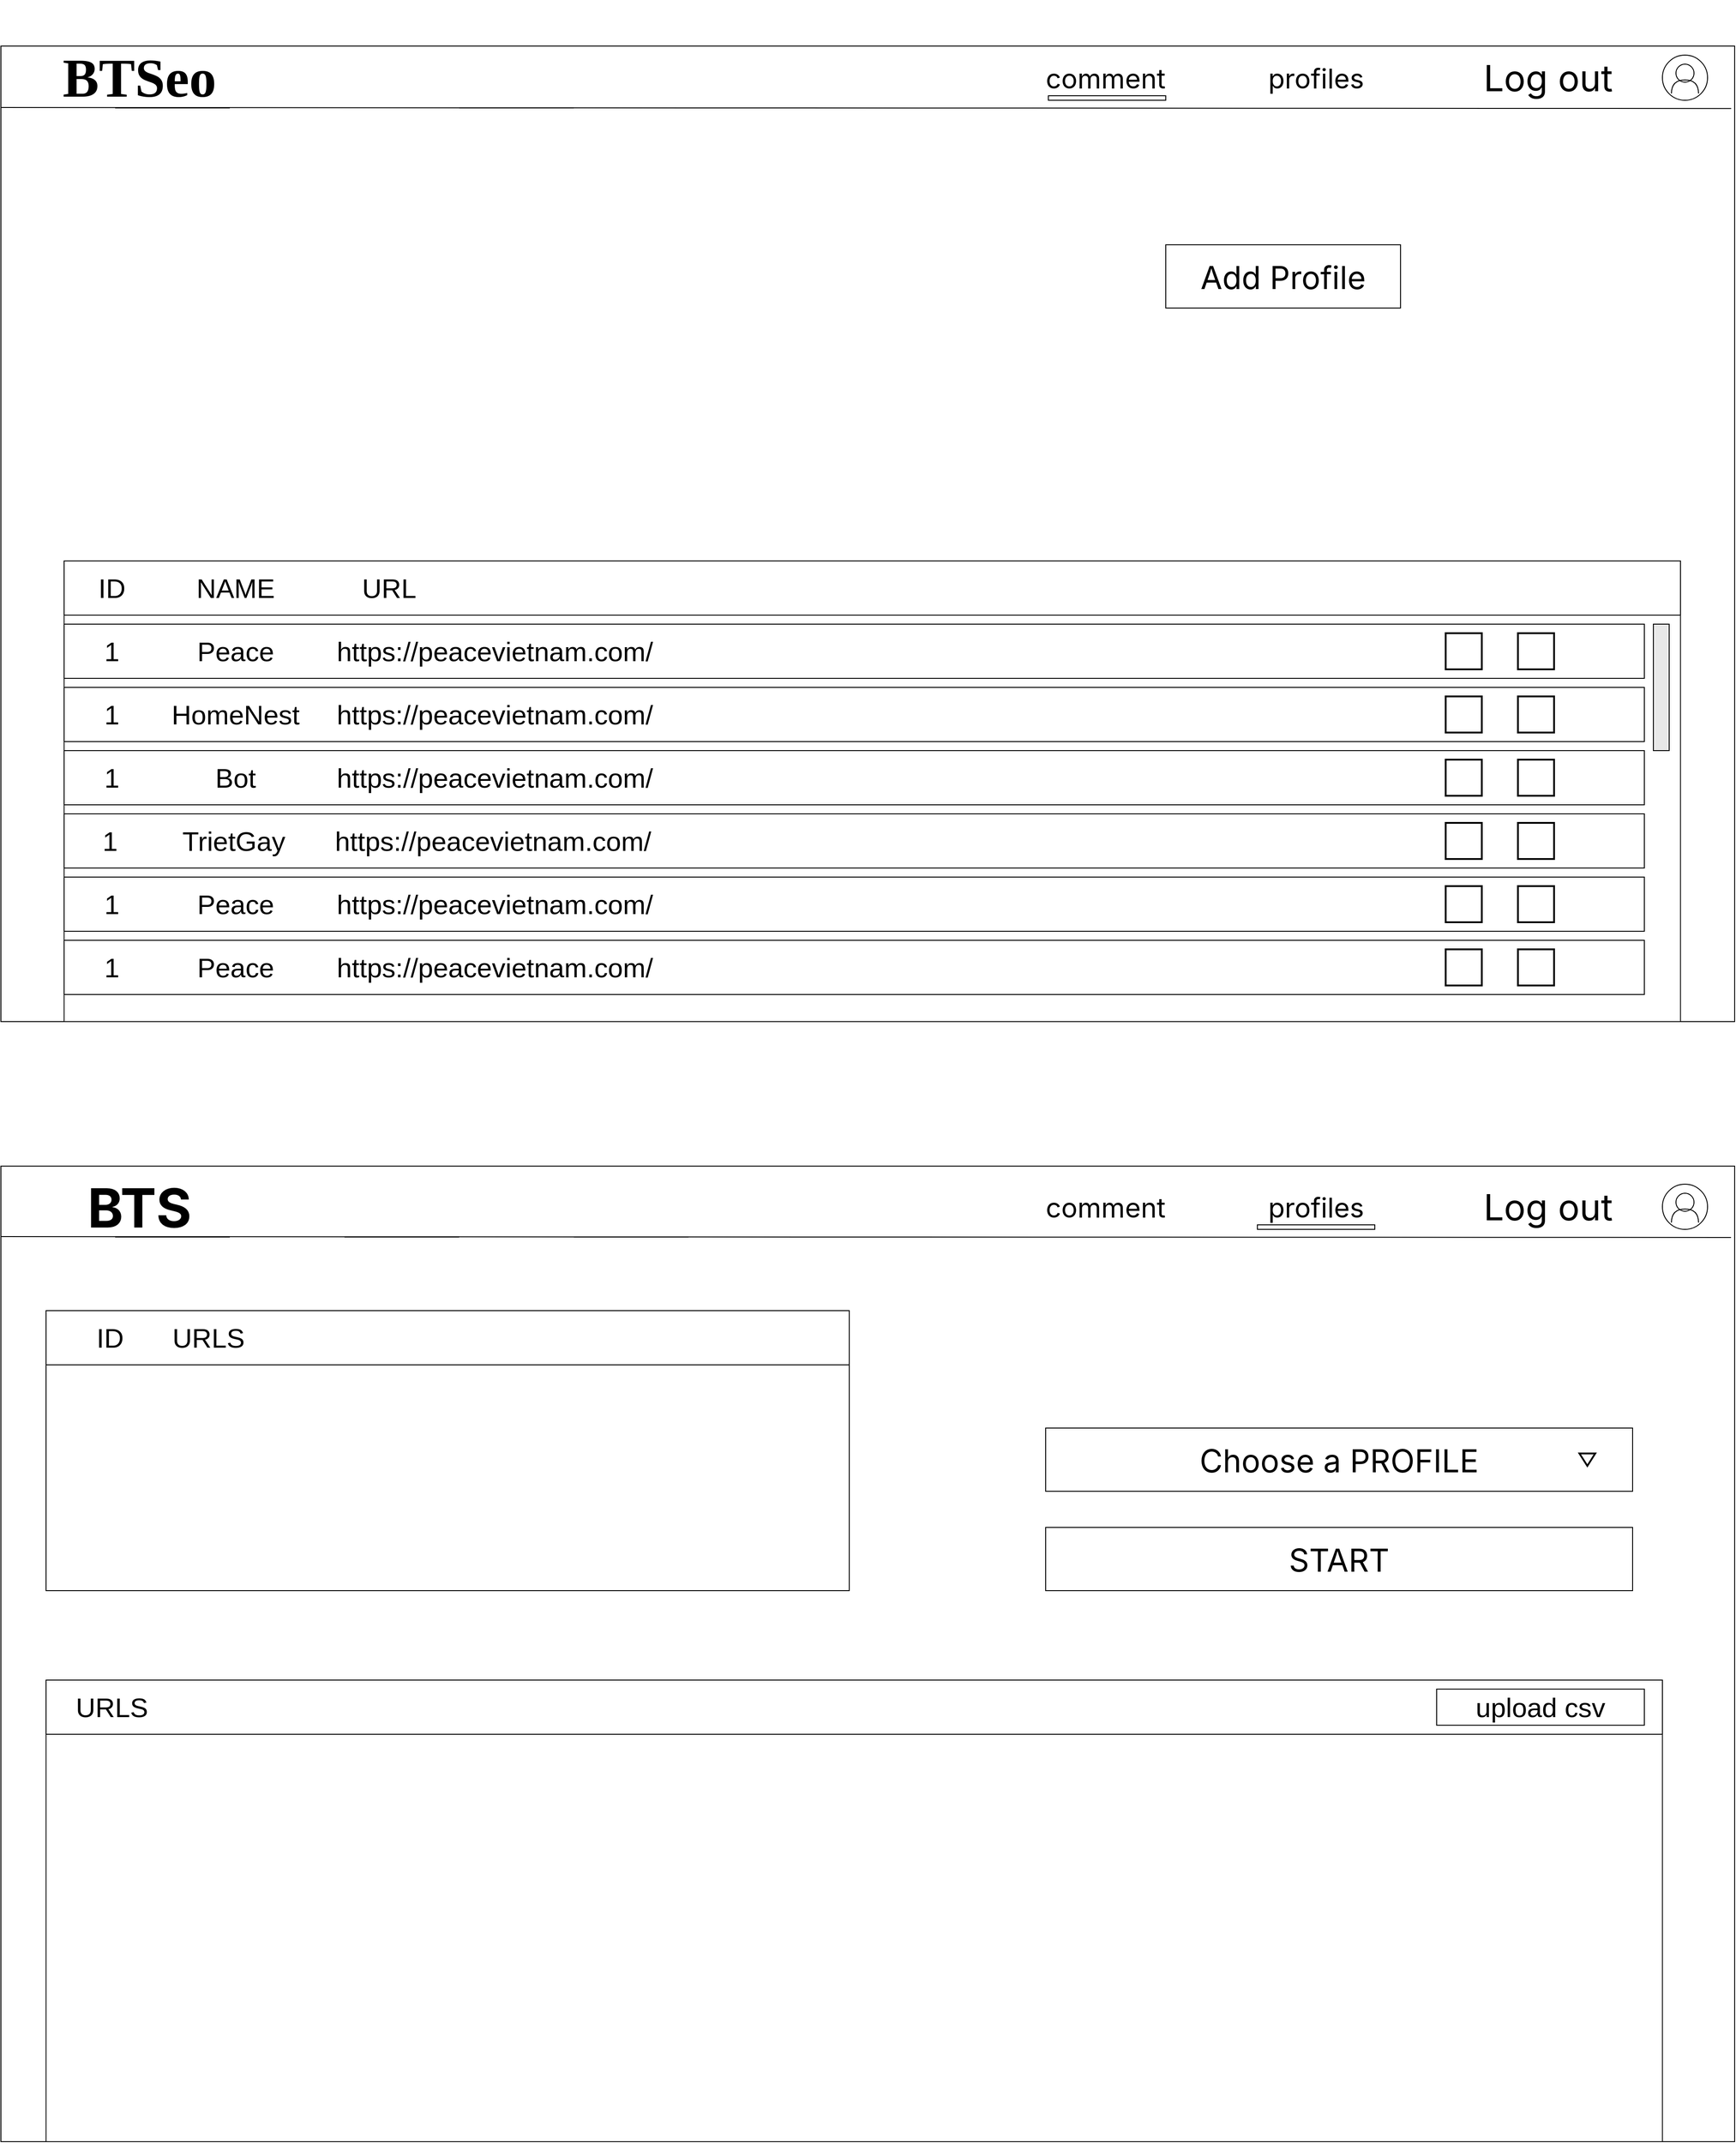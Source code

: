 <mxfile version="24.7.6">
  <diagram name="Page-1" id="Zz-o9D7TpzSfHNxAVvlu">
    <mxGraphModel dx="5106" dy="3663" grid="1" gridSize="10" guides="1" tooltips="1" connect="1" arrows="1" fold="1" page="1" pageScale="1" pageWidth="827" pageHeight="1169" math="0" shadow="0">
      <root>
        <mxCell id="0" />
        <mxCell id="1" parent="0" />
        <mxCell id="zuiPq8sw8SvnsuHTt22Z-1" value="" style="rounded=0;whiteSpace=wrap;html=1;" parent="1" vertex="1">
          <mxGeometry x="-2190" y="-1150" width="1920" height="1080" as="geometry" />
        </mxCell>
        <mxCell id="zuiPq8sw8SvnsuHTt22Z-3" value="" style="rounded=0;whiteSpace=wrap;html=1;" parent="1" vertex="1">
          <mxGeometry x="-2190" y="90" width="1920" height="1080" as="geometry" />
        </mxCell>
        <mxCell id="zuiPq8sw8SvnsuHTt22Z-5" value="" style="endArrow=none;html=1;rounded=0;exitX=0.998;exitY=0.064;exitDx=0;exitDy=0;exitPerimeter=0;entryX=0;entryY=0.063;entryDx=0;entryDy=0;entryPerimeter=0;" parent="1" source="zuiPq8sw8SvnsuHTt22Z-1" target="zuiPq8sw8SvnsuHTt22Z-1" edge="1">
          <mxGeometry width="50" height="50" relative="1" as="geometry">
            <mxPoint x="-1250" y="-540" as="sourcePoint" />
            <mxPoint x="-2190" y="-1090" as="targetPoint" />
          </mxGeometry>
        </mxCell>
        <mxCell id="zuiPq8sw8SvnsuHTt22Z-6" value="" style="ellipse;whiteSpace=wrap;html=1;aspect=fixed;" parent="1" vertex="1">
          <mxGeometry x="-350" y="-1140" width="50" height="50" as="geometry" />
        </mxCell>
        <mxCell id="zuiPq8sw8SvnsuHTt22Z-7" value="Log out" style="text;html=1;align=center;verticalAlign=middle;whiteSpace=wrap;rounded=0;fontStyle=0;fontSize=40;fontFamily=Inter;fontSource=https%3A%2F%2Ffonts.googleapis.com%2Fcss%3Ffamily%3DInter;" parent="1" vertex="1">
          <mxGeometry x="-570" y="-1130" width="187" height="30" as="geometry" />
        </mxCell>
        <mxCell id="zuiPq8sw8SvnsuHTt22Z-8" value="&lt;h2&gt;BTSeo&lt;/h2&gt;" style="text;html=1;align=center;verticalAlign=middle;whiteSpace=wrap;rounded=0;fontStyle=0;fontSize=40;fontFamily=Kalnia Glaze;fontSource=https%3A%2F%2Ffonts.googleapis.com%2Fcss%3Ffamily%3DKalnia%2BGlaze;" parent="1" vertex="1">
          <mxGeometry x="-2130" y="-1130" width="187" height="30" as="geometry" />
        </mxCell>
        <mxCell id="zuiPq8sw8SvnsuHTt22Z-10" value="" style="ellipse;whiteSpace=wrap;html=1;aspect=fixed;" parent="1" vertex="1">
          <mxGeometry x="-335" y="-1130" width="20" height="20" as="geometry" />
        </mxCell>
        <mxCell id="zuiPq8sw8SvnsuHTt22Z-13" value="" style="shape=requiredInterface;html=1;verticalLabelPosition=bottom;sketch=0;rotation=-90;" parent="1" vertex="1">
          <mxGeometry x="-332.5" y="-1120" width="15" height="30" as="geometry" />
        </mxCell>
        <mxCell id="zuiPq8sw8SvnsuHTt22Z-14" value="&lt;font style=&quot;font-size: 35px;&quot; data-font-src=&quot;https://fonts.googleapis.com/css?family=Inter&quot; face=&quot;Inter&quot;&gt;Add Profile&lt;/font&gt;" style="html=1;whiteSpace=wrap;" parent="1" vertex="1">
          <mxGeometry x="-900" y="-930" width="260" height="70" as="geometry" />
        </mxCell>
        <mxCell id="zuiPq8sw8SvnsuHTt22Z-17" value="" style="rounded=0;whiteSpace=wrap;html=1;opacity=90;strokeWidth=1;" parent="1" vertex="1">
          <mxGeometry x="-2120" y="-580" width="1790" height="510" as="geometry" />
        </mxCell>
        <mxCell id="zuiPq8sw8SvnsuHTt22Z-18" value="" style="rounded=0;whiteSpace=wrap;html=1;" parent="1" vertex="1">
          <mxGeometry x="-2120" y="-580" width="1790" height="60" as="geometry" />
        </mxCell>
        <mxCell id="zuiPq8sw8SvnsuHTt22Z-27" value="ID" style="text;html=1;align=center;verticalAlign=middle;whiteSpace=wrap;rounded=0;fontSize=30;" parent="1" vertex="1">
          <mxGeometry x="-2097" y="-565" width="60" height="30" as="geometry" />
        </mxCell>
        <mxCell id="zuiPq8sw8SvnsuHTt22Z-28" value="NAME" style="text;html=1;align=center;verticalAlign=middle;whiteSpace=wrap;rounded=0;fontSize=30;" parent="1" vertex="1">
          <mxGeometry x="-1990" y="-565" width="120" height="30" as="geometry" />
        </mxCell>
        <mxCell id="zuiPq8sw8SvnsuHTt22Z-29" value="URL" style="text;html=1;align=center;verticalAlign=middle;whiteSpace=wrap;rounded=0;fontSize=30;" parent="1" vertex="1">
          <mxGeometry x="-1820" y="-565" width="120" height="30" as="geometry" />
        </mxCell>
        <mxCell id="zuiPq8sw8SvnsuHTt22Z-30" value="" style="rounded=0;whiteSpace=wrap;html=1;labelBorderColor=#FFFFFF;" parent="1" vertex="1">
          <mxGeometry x="-2120" y="-510" width="1750" height="60" as="geometry" />
        </mxCell>
        <mxCell id="zuiPq8sw8SvnsuHTt22Z-31" value="1" style="text;html=1;align=center;verticalAlign=middle;whiteSpace=wrap;rounded=0;fontSize=30;" parent="1" vertex="1">
          <mxGeometry x="-2097" y="-495" width="60" height="30" as="geometry" />
        </mxCell>
        <mxCell id="zuiPq8sw8SvnsuHTt22Z-32" value="Peace" style="text;html=1;align=center;verticalAlign=middle;whiteSpace=wrap;rounded=0;fontSize=30;" parent="1" vertex="1">
          <mxGeometry x="-1990" y="-495" width="120" height="30" as="geometry" />
        </mxCell>
        <mxCell id="zuiPq8sw8SvnsuHTt22Z-33" value="https://peacevietnam.com/" style="text;html=1;align=left;verticalAlign=middle;whiteSpace=wrap;rounded=0;fontSize=30;" parent="1" vertex="1">
          <mxGeometry x="-1820" y="-495" width="880" height="30" as="geometry" />
        </mxCell>
        <mxCell id="zuiPq8sw8SvnsuHTt22Z-34" value="" style="whiteSpace=wrap;html=1;aspect=fixed;strokeWidth=2;" parent="1" vertex="1">
          <mxGeometry x="-590" y="-500" width="40" height="40" as="geometry" />
        </mxCell>
        <mxCell id="zuiPq8sw8SvnsuHTt22Z-36" value="" style="whiteSpace=wrap;html=1;aspect=fixed;strokeWidth=2;" parent="1" vertex="1">
          <mxGeometry x="-510" y="-500" width="40" height="40" as="geometry" />
        </mxCell>
        <mxCell id="zuiPq8sw8SvnsuHTt22Z-39" value="" style="rounded=0;whiteSpace=wrap;html=1;labelBorderColor=#FFFFFF;" parent="1" vertex="1">
          <mxGeometry x="-2120" y="-440" width="1750" height="60" as="geometry" />
        </mxCell>
        <mxCell id="zuiPq8sw8SvnsuHTt22Z-40" value="1" style="text;html=1;align=center;verticalAlign=middle;whiteSpace=wrap;rounded=0;fontSize=30;" parent="1" vertex="1">
          <mxGeometry x="-2097" y="-425" width="60" height="30" as="geometry" />
        </mxCell>
        <mxCell id="zuiPq8sw8SvnsuHTt22Z-41" value="HomeNest" style="text;html=1;align=center;verticalAlign=middle;whiteSpace=wrap;rounded=0;fontSize=30;" parent="1" vertex="1">
          <mxGeometry x="-1990" y="-425" width="120" height="30" as="geometry" />
        </mxCell>
        <mxCell id="zuiPq8sw8SvnsuHTt22Z-42" value="https://peacevietnam.com/" style="text;html=1;align=left;verticalAlign=middle;whiteSpace=wrap;rounded=0;fontSize=30;" parent="1" vertex="1">
          <mxGeometry x="-1820" y="-425" width="880" height="30" as="geometry" />
        </mxCell>
        <mxCell id="zuiPq8sw8SvnsuHTt22Z-43" value="" style="whiteSpace=wrap;html=1;aspect=fixed;strokeWidth=2;" parent="1" vertex="1">
          <mxGeometry x="-590" y="-430" width="40" height="40" as="geometry" />
        </mxCell>
        <mxCell id="zuiPq8sw8SvnsuHTt22Z-44" value="" style="whiteSpace=wrap;html=1;aspect=fixed;strokeWidth=2;" parent="1" vertex="1">
          <mxGeometry x="-510" y="-430" width="40" height="40" as="geometry" />
        </mxCell>
        <mxCell id="zuiPq8sw8SvnsuHTt22Z-45" value="" style="rounded=0;whiteSpace=wrap;html=1;labelBorderColor=#FFFFFF;" parent="1" vertex="1">
          <mxGeometry x="-2120" y="-370" width="1750" height="60" as="geometry" />
        </mxCell>
        <mxCell id="zuiPq8sw8SvnsuHTt22Z-46" value="1" style="text;html=1;align=center;verticalAlign=middle;whiteSpace=wrap;rounded=0;fontSize=30;" parent="1" vertex="1">
          <mxGeometry x="-2097" y="-355" width="60" height="30" as="geometry" />
        </mxCell>
        <mxCell id="zuiPq8sw8SvnsuHTt22Z-47" value="Bot" style="text;html=1;align=center;verticalAlign=middle;whiteSpace=wrap;rounded=0;fontSize=30;" parent="1" vertex="1">
          <mxGeometry x="-1990" y="-355" width="120" height="30" as="geometry" />
        </mxCell>
        <mxCell id="zuiPq8sw8SvnsuHTt22Z-48" value="https://peacevietnam.com/" style="text;html=1;align=left;verticalAlign=middle;whiteSpace=wrap;rounded=0;fontSize=30;" parent="1" vertex="1">
          <mxGeometry x="-1820" y="-355" width="880" height="30" as="geometry" />
        </mxCell>
        <mxCell id="zuiPq8sw8SvnsuHTt22Z-49" value="" style="whiteSpace=wrap;html=1;aspect=fixed;strokeWidth=2;" parent="1" vertex="1">
          <mxGeometry x="-590" y="-360" width="40" height="40" as="geometry" />
        </mxCell>
        <mxCell id="zuiPq8sw8SvnsuHTt22Z-50" value="" style="whiteSpace=wrap;html=1;aspect=fixed;strokeWidth=2;" parent="1" vertex="1">
          <mxGeometry x="-510" y="-360" width="40" height="40" as="geometry" />
        </mxCell>
        <mxCell id="zuiPq8sw8SvnsuHTt22Z-51" value="" style="rounded=0;whiteSpace=wrap;html=1;labelBorderColor=#FFFFFF;" parent="1" vertex="1">
          <mxGeometry x="-2120" y="-300" width="1750" height="60" as="geometry" />
        </mxCell>
        <mxCell id="zuiPq8sw8SvnsuHTt22Z-52" value="1" style="text;html=1;align=center;verticalAlign=middle;whiteSpace=wrap;rounded=0;fontSize=30;" parent="1" vertex="1">
          <mxGeometry x="-2099.5" y="-285" width="60" height="30" as="geometry" />
        </mxCell>
        <mxCell id="zuiPq8sw8SvnsuHTt22Z-53" value="TrietGay" style="text;html=1;align=center;verticalAlign=middle;whiteSpace=wrap;rounded=0;fontSize=30;" parent="1" vertex="1">
          <mxGeometry x="-1992.5" y="-285" width="120" height="30" as="geometry" />
        </mxCell>
        <mxCell id="zuiPq8sw8SvnsuHTt22Z-54" value="https://peacevietnam.com/" style="text;html=1;align=left;verticalAlign=middle;whiteSpace=wrap;rounded=0;fontSize=30;" parent="1" vertex="1">
          <mxGeometry x="-1822.5" y="-285" width="880" height="30" as="geometry" />
        </mxCell>
        <mxCell id="zuiPq8sw8SvnsuHTt22Z-55" value="" style="whiteSpace=wrap;html=1;aspect=fixed;strokeWidth=2;" parent="1" vertex="1">
          <mxGeometry x="-590" y="-290" width="40" height="40" as="geometry" />
        </mxCell>
        <mxCell id="zuiPq8sw8SvnsuHTt22Z-56" value="" style="whiteSpace=wrap;html=1;aspect=fixed;strokeWidth=2;" parent="1" vertex="1">
          <mxGeometry x="-510" y="-290" width="40" height="40" as="geometry" />
        </mxCell>
        <mxCell id="zuiPq8sw8SvnsuHTt22Z-57" value="" style="rounded=0;whiteSpace=wrap;html=1;labelBorderColor=#FFFFFF;" parent="1" vertex="1">
          <mxGeometry x="-2120" y="-230" width="1750" height="60" as="geometry" />
        </mxCell>
        <mxCell id="zuiPq8sw8SvnsuHTt22Z-58" value="1" style="text;html=1;align=center;verticalAlign=middle;whiteSpace=wrap;rounded=0;fontSize=30;" parent="1" vertex="1">
          <mxGeometry x="-2097" y="-215" width="60" height="30" as="geometry" />
        </mxCell>
        <mxCell id="zuiPq8sw8SvnsuHTt22Z-59" value="Peace" style="text;html=1;align=center;verticalAlign=middle;whiteSpace=wrap;rounded=0;fontSize=30;" parent="1" vertex="1">
          <mxGeometry x="-1990" y="-215" width="120" height="30" as="geometry" />
        </mxCell>
        <mxCell id="zuiPq8sw8SvnsuHTt22Z-60" value="https://peacevietnam.com/" style="text;html=1;align=left;verticalAlign=middle;whiteSpace=wrap;rounded=0;fontSize=30;" parent="1" vertex="1">
          <mxGeometry x="-1820" y="-215" width="880" height="30" as="geometry" />
        </mxCell>
        <mxCell id="zuiPq8sw8SvnsuHTt22Z-61" value="" style="whiteSpace=wrap;html=1;aspect=fixed;strokeWidth=2;" parent="1" vertex="1">
          <mxGeometry x="-590" y="-220" width="40" height="40" as="geometry" />
        </mxCell>
        <mxCell id="zuiPq8sw8SvnsuHTt22Z-62" value="" style="whiteSpace=wrap;html=1;aspect=fixed;strokeWidth=2;" parent="1" vertex="1">
          <mxGeometry x="-510" y="-220" width="40" height="40" as="geometry" />
        </mxCell>
        <mxCell id="zuiPq8sw8SvnsuHTt22Z-63" value="" style="rounded=0;whiteSpace=wrap;html=1;labelBorderColor=#FFFFFF;" parent="1" vertex="1">
          <mxGeometry x="-2120" y="-160" width="1750" height="60" as="geometry" />
        </mxCell>
        <mxCell id="zuiPq8sw8SvnsuHTt22Z-64" value="1" style="text;html=1;align=center;verticalAlign=middle;whiteSpace=wrap;rounded=0;fontSize=30;" parent="1" vertex="1">
          <mxGeometry x="-2097" y="-145" width="60" height="30" as="geometry" />
        </mxCell>
        <mxCell id="zuiPq8sw8SvnsuHTt22Z-65" value="Peace" style="text;html=1;align=center;verticalAlign=middle;whiteSpace=wrap;rounded=0;fontSize=30;" parent="1" vertex="1">
          <mxGeometry x="-1990" y="-145" width="120" height="30" as="geometry" />
        </mxCell>
        <mxCell id="zuiPq8sw8SvnsuHTt22Z-66" value="https://peacevietnam.com/" style="text;html=1;align=left;verticalAlign=middle;whiteSpace=wrap;rounded=0;fontSize=30;" parent="1" vertex="1">
          <mxGeometry x="-1820" y="-145" width="880" height="30" as="geometry" />
        </mxCell>
        <mxCell id="zuiPq8sw8SvnsuHTt22Z-67" value="" style="whiteSpace=wrap;html=1;aspect=fixed;strokeWidth=2;" parent="1" vertex="1">
          <mxGeometry x="-590" y="-150" width="40" height="40" as="geometry" />
        </mxCell>
        <mxCell id="zuiPq8sw8SvnsuHTt22Z-68" value="" style="whiteSpace=wrap;html=1;aspect=fixed;strokeWidth=2;" parent="1" vertex="1">
          <mxGeometry x="-510" y="-150" width="40" height="40" as="geometry" />
        </mxCell>
        <mxCell id="zuiPq8sw8SvnsuHTt22Z-70" value="" style="rounded=0;whiteSpace=wrap;html=1;fillColor=#E8E8E8;" parent="1" vertex="1">
          <mxGeometry x="-360" y="-510" width="17.5" height="140" as="geometry" />
        </mxCell>
        <mxCell id="zuiPq8sw8SvnsuHTt22Z-71" value="comment" style="text;html=1;align=center;verticalAlign=middle;whiteSpace=wrap;rounded=0;fontStyle=0;fontSize=30;fontFamily=Inter;fontSource=https%3A%2F%2Ffonts.googleapis.com%2Fcss%3Ffamily%3DInter;" parent="1" vertex="1">
          <mxGeometry x="-1060" y="-1130" width="187" height="30" as="geometry" />
        </mxCell>
        <mxCell id="zuiPq8sw8SvnsuHTt22Z-72" value="profiles" style="text;html=1;align=center;verticalAlign=middle;whiteSpace=wrap;rounded=0;fontStyle=0;fontSize=30;fontFamily=Inter;fontSource=https%3A%2F%2Ffonts.googleapis.com%2Fcss%3Ffamily%3DInter;" parent="1" vertex="1">
          <mxGeometry x="-827" y="-1130" width="187" height="30" as="geometry" />
        </mxCell>
        <mxCell id="zuiPq8sw8SvnsuHTt22Z-75" value="" style="rounded=0;whiteSpace=wrap;html=1;" parent="1" vertex="1">
          <mxGeometry x="-1030" y="-1095" width="130" height="5" as="geometry" />
        </mxCell>
        <mxCell id="UXtkujvsDeHYRv6XywQy-29" value="" style="endArrow=none;html=1;rounded=0;exitX=0.998;exitY=0.064;exitDx=0;exitDy=0;exitPerimeter=0;entryX=0;entryY=0.063;entryDx=0;entryDy=0;entryPerimeter=0;" parent="1" edge="1">
          <mxGeometry width="50" height="50" relative="1" as="geometry">
            <mxPoint x="-274" y="169" as="sourcePoint" />
            <mxPoint x="-2190" y="168" as="targetPoint" />
          </mxGeometry>
        </mxCell>
        <mxCell id="UXtkujvsDeHYRv6XywQy-30" value="" style="ellipse;whiteSpace=wrap;html=1;aspect=fixed;" parent="1" vertex="1">
          <mxGeometry x="-350" y="110" width="50" height="50" as="geometry" />
        </mxCell>
        <mxCell id="UXtkujvsDeHYRv6XywQy-31" value="Log out" style="text;html=1;align=center;verticalAlign=middle;whiteSpace=wrap;rounded=0;fontStyle=0;fontSize=40;fontFamily=Inter;fontSource=https%3A%2F%2Ffonts.googleapis.com%2Fcss%3Ffamily%3DInter;" parent="1" vertex="1">
          <mxGeometry x="-570" y="120" width="187" height="30" as="geometry" />
        </mxCell>
        <mxCell id="UXtkujvsDeHYRv6XywQy-32" value="&lt;h2&gt;BTS&lt;/h2&gt;" style="text;html=1;align=center;verticalAlign=middle;whiteSpace=wrap;rounded=0;fontStyle=0;fontSize=40;fontFamily=Inter;fontSource=https%3A%2F%2Ffonts.googleapis.com%2Fcss%3Ffamily%3DInter;" parent="1" vertex="1">
          <mxGeometry x="-2130" y="120" width="187" height="30" as="geometry" />
        </mxCell>
        <mxCell id="UXtkujvsDeHYRv6XywQy-33" value="" style="ellipse;whiteSpace=wrap;html=1;aspect=fixed;" parent="1" vertex="1">
          <mxGeometry x="-335" y="120" width="20" height="20" as="geometry" />
        </mxCell>
        <mxCell id="UXtkujvsDeHYRv6XywQy-34" value="" style="shape=requiredInterface;html=1;verticalLabelPosition=bottom;sketch=0;rotation=-90;" parent="1" vertex="1">
          <mxGeometry x="-332.5" y="130" width="15" height="30" as="geometry" />
        </mxCell>
        <mxCell id="UXtkujvsDeHYRv6XywQy-35" value="comment" style="text;html=1;align=center;verticalAlign=middle;whiteSpace=wrap;rounded=0;fontStyle=0;fontSize=30;fontFamily=Inter;fontSource=https%3A%2F%2Ffonts.googleapis.com%2Fcss%3Ffamily%3DInter;" parent="1" vertex="1">
          <mxGeometry x="-1060" y="120" width="187" height="30" as="geometry" />
        </mxCell>
        <mxCell id="UXtkujvsDeHYRv6XywQy-36" value="profiles" style="text;html=1;align=center;verticalAlign=middle;whiteSpace=wrap;rounded=0;fontStyle=0;fontSize=30;fontFamily=Inter;fontSource=https%3A%2F%2Ffonts.googleapis.com%2Fcss%3Ffamily%3DInter;" parent="1" vertex="1">
          <mxGeometry x="-827" y="120" width="187" height="30" as="geometry" />
        </mxCell>
        <mxCell id="UXtkujvsDeHYRv6XywQy-37" value="" style="rounded=0;whiteSpace=wrap;html=1;" parent="1" vertex="1">
          <mxGeometry x="-798.5" y="155" width="130" height="5" as="geometry" />
        </mxCell>
        <mxCell id="UXtkujvsDeHYRv6XywQy-38" value="&lt;font style=&quot;font-size: 35px;&quot; data-font-src=&quot;https://fonts.googleapis.com/css?family=Inter&quot; face=&quot;Inter&quot;&gt;Choose a PROFILE&lt;/font&gt;" style="html=1;whiteSpace=wrap;" parent="1" vertex="1">
          <mxGeometry x="-1033" y="380" width="650" height="70" as="geometry" />
        </mxCell>
        <mxCell id="UXtkujvsDeHYRv6XywQy-39" value="" style="triangle;whiteSpace=wrap;html=1;rotation=90;strokeWidth=2;" parent="1" vertex="1">
          <mxGeometry x="-440" y="406.25" width="13.75" height="17.5" as="geometry" />
        </mxCell>
        <mxCell id="UXtkujvsDeHYRv6XywQy-40" value="" style="rounded=0;whiteSpace=wrap;html=1;" parent="1" vertex="1">
          <mxGeometry x="-2140" y="250" width="889.5" height="310" as="geometry" />
        </mxCell>
        <mxCell id="UXtkujvsDeHYRv6XywQy-41" value="&lt;font style=&quot;font-size: 35px;&quot; data-font-src=&quot;https://fonts.googleapis.com/css?family=Inter&quot; face=&quot;Inter&quot;&gt;START&lt;/font&gt;" style="html=1;whiteSpace=wrap;" parent="1" vertex="1">
          <mxGeometry x="-1033" y="490" width="650" height="70" as="geometry" />
        </mxCell>
        <mxCell id="UXtkujvsDeHYRv6XywQy-84" value="" style="rounded=0;whiteSpace=wrap;html=1;opacity=90;strokeWidth=1;" parent="1" vertex="1">
          <mxGeometry x="-2140" y="659" width="1790" height="511" as="geometry" />
        </mxCell>
        <mxCell id="UXtkujvsDeHYRv6XywQy-85" value="" style="rounded=0;whiteSpace=wrap;html=1;" parent="1" vertex="1">
          <mxGeometry x="-2140" y="659" width="1790" height="60" as="geometry" />
        </mxCell>
        <mxCell id="UXtkujvsDeHYRv6XywQy-86" value="URLS" style="text;html=1;align=center;verticalAlign=middle;whiteSpace=wrap;rounded=0;fontSize=30;" parent="1" vertex="1">
          <mxGeometry x="-2097" y="674" width="60" height="30" as="geometry" />
        </mxCell>
        <mxCell id="UXtkujvsDeHYRv6XywQy-126" value="" style="rounded=0;whiteSpace=wrap;html=1;" parent="1" vertex="1">
          <mxGeometry x="-2140" y="250" width="889.5" height="60" as="geometry" />
        </mxCell>
        <mxCell id="UXtkujvsDeHYRv6XywQy-128" value="upload csv" style="rounded=0;whiteSpace=wrap;html=1;fontSize=30;" parent="1" vertex="1">
          <mxGeometry x="-600" y="669" width="230" height="40" as="geometry" />
        </mxCell>
        <mxCell id="XkuIsK-l3rba2iLNRH9l-1" value="ID" style="text;html=1;align=center;verticalAlign=middle;whiteSpace=wrap;rounded=0;fontSize=30;" vertex="1" parent="1">
          <mxGeometry x="-2099.5" y="265" width="60" height="30" as="geometry" />
        </mxCell>
        <mxCell id="XkuIsK-l3rba2iLNRH9l-2" value="URLS" style="text;html=1;align=center;verticalAlign=middle;whiteSpace=wrap;rounded=0;fontSize=30;" vertex="1" parent="1">
          <mxGeometry x="-1990" y="265" width="60" height="30" as="geometry" />
        </mxCell>
      </root>
    </mxGraphModel>
  </diagram>
</mxfile>